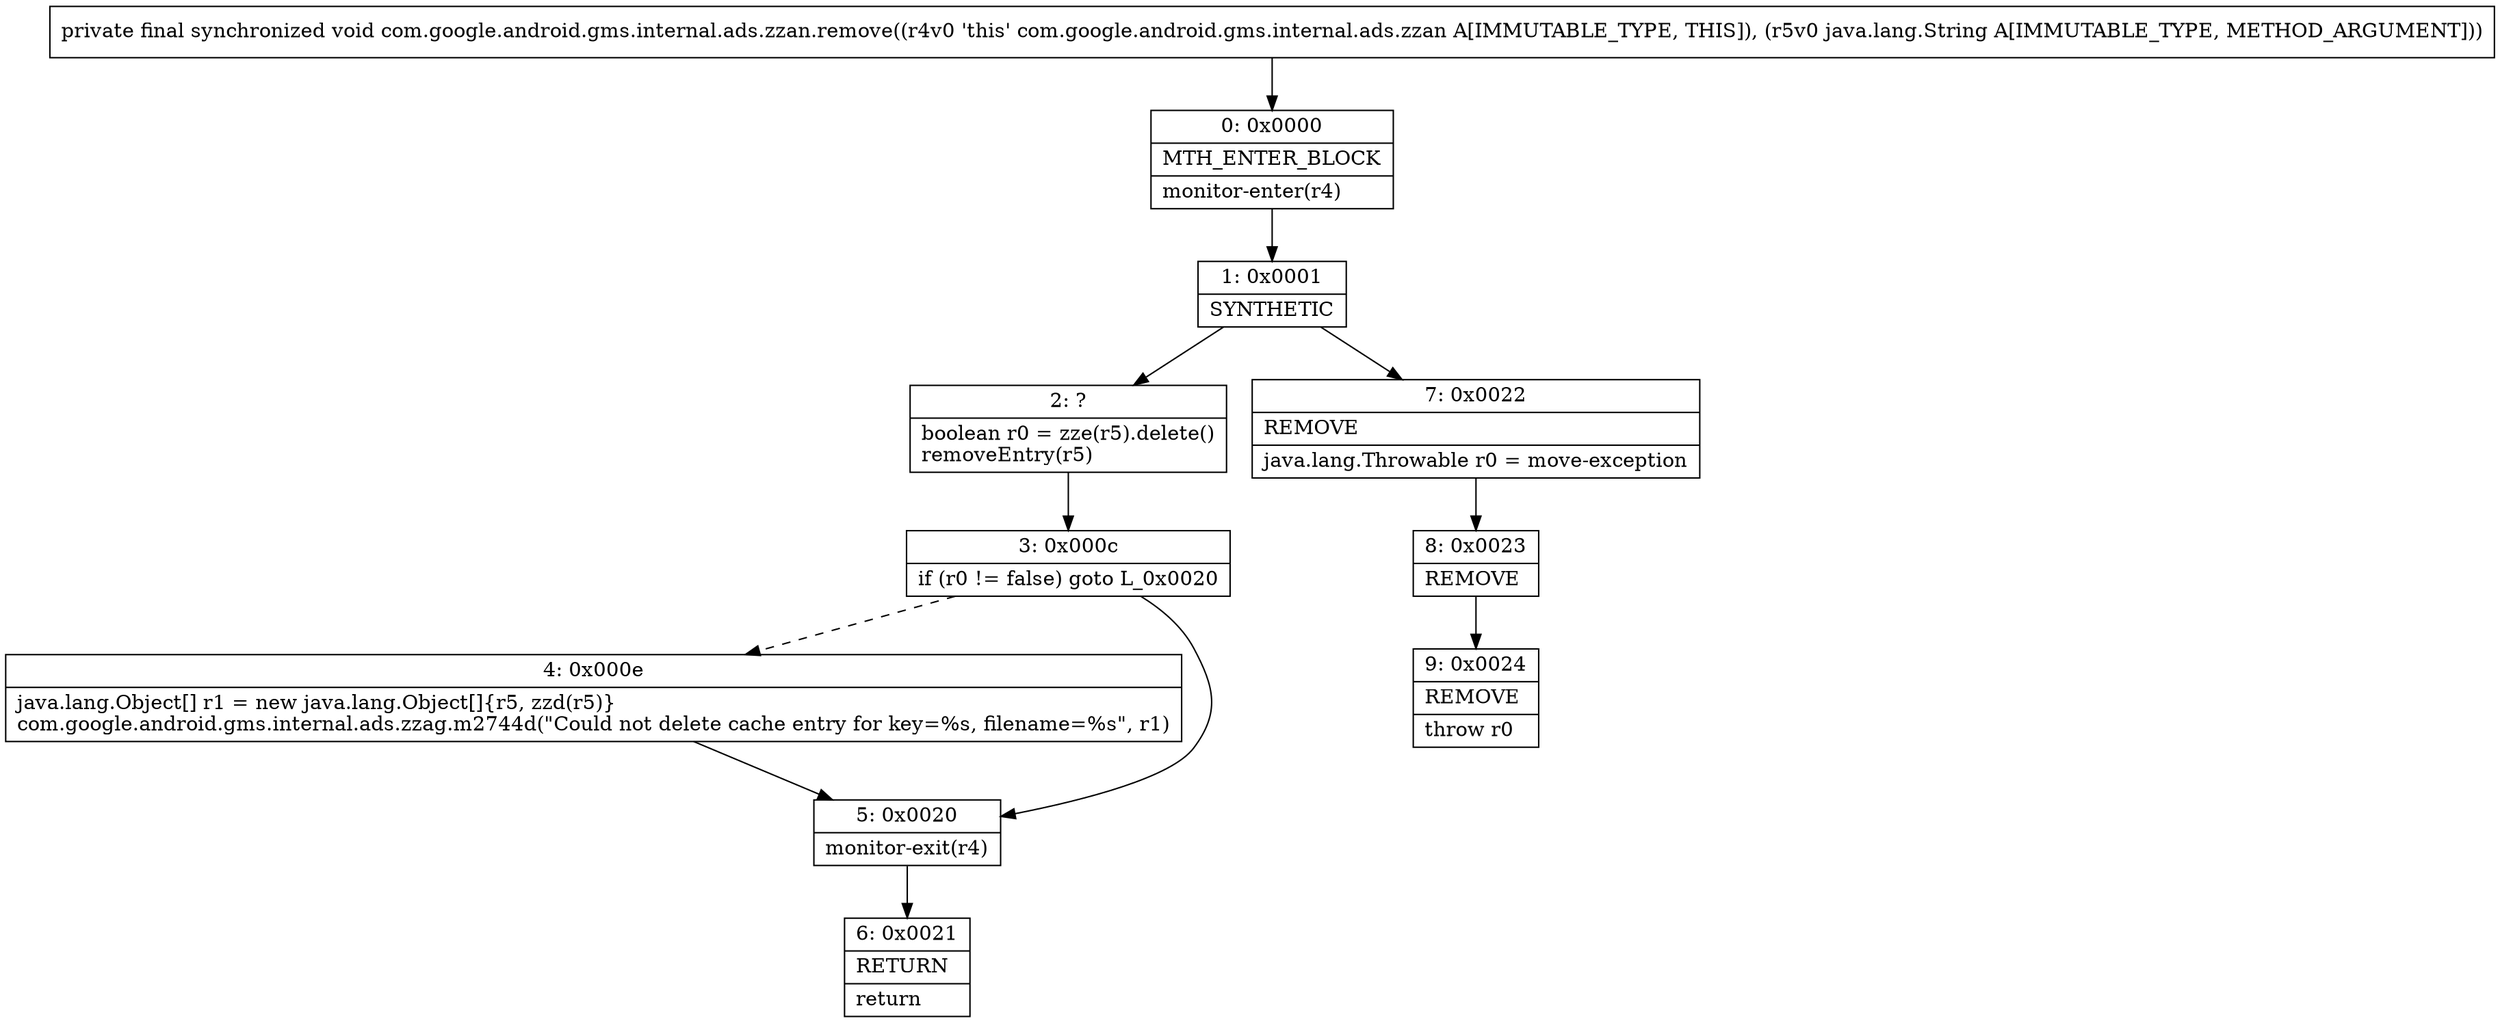 digraph "CFG forcom.google.android.gms.internal.ads.zzan.remove(Ljava\/lang\/String;)V" {
Node_0 [shape=record,label="{0\:\ 0x0000|MTH_ENTER_BLOCK\l|monitor\-enter(r4)\l}"];
Node_1 [shape=record,label="{1\:\ 0x0001|SYNTHETIC\l}"];
Node_2 [shape=record,label="{2\:\ ?|boolean r0 = zze(r5).delete()\lremoveEntry(r5)\l}"];
Node_3 [shape=record,label="{3\:\ 0x000c|if (r0 != false) goto L_0x0020\l}"];
Node_4 [shape=record,label="{4\:\ 0x000e|java.lang.Object[] r1 = new java.lang.Object[]\{r5, zzd(r5)\}\lcom.google.android.gms.internal.ads.zzag.m2744d(\"Could not delete cache entry for key=%s, filename=%s\", r1)\l}"];
Node_5 [shape=record,label="{5\:\ 0x0020|monitor\-exit(r4)\l}"];
Node_6 [shape=record,label="{6\:\ 0x0021|RETURN\l|return\l}"];
Node_7 [shape=record,label="{7\:\ 0x0022|REMOVE\l|java.lang.Throwable r0 = move\-exception\l}"];
Node_8 [shape=record,label="{8\:\ 0x0023|REMOVE\l}"];
Node_9 [shape=record,label="{9\:\ 0x0024|REMOVE\l|throw r0\l}"];
MethodNode[shape=record,label="{private final synchronized void com.google.android.gms.internal.ads.zzan.remove((r4v0 'this' com.google.android.gms.internal.ads.zzan A[IMMUTABLE_TYPE, THIS]), (r5v0 java.lang.String A[IMMUTABLE_TYPE, METHOD_ARGUMENT])) }"];
MethodNode -> Node_0;
Node_0 -> Node_1;
Node_1 -> Node_2;
Node_1 -> Node_7;
Node_2 -> Node_3;
Node_3 -> Node_4[style=dashed];
Node_3 -> Node_5;
Node_4 -> Node_5;
Node_5 -> Node_6;
Node_7 -> Node_8;
Node_8 -> Node_9;
}

